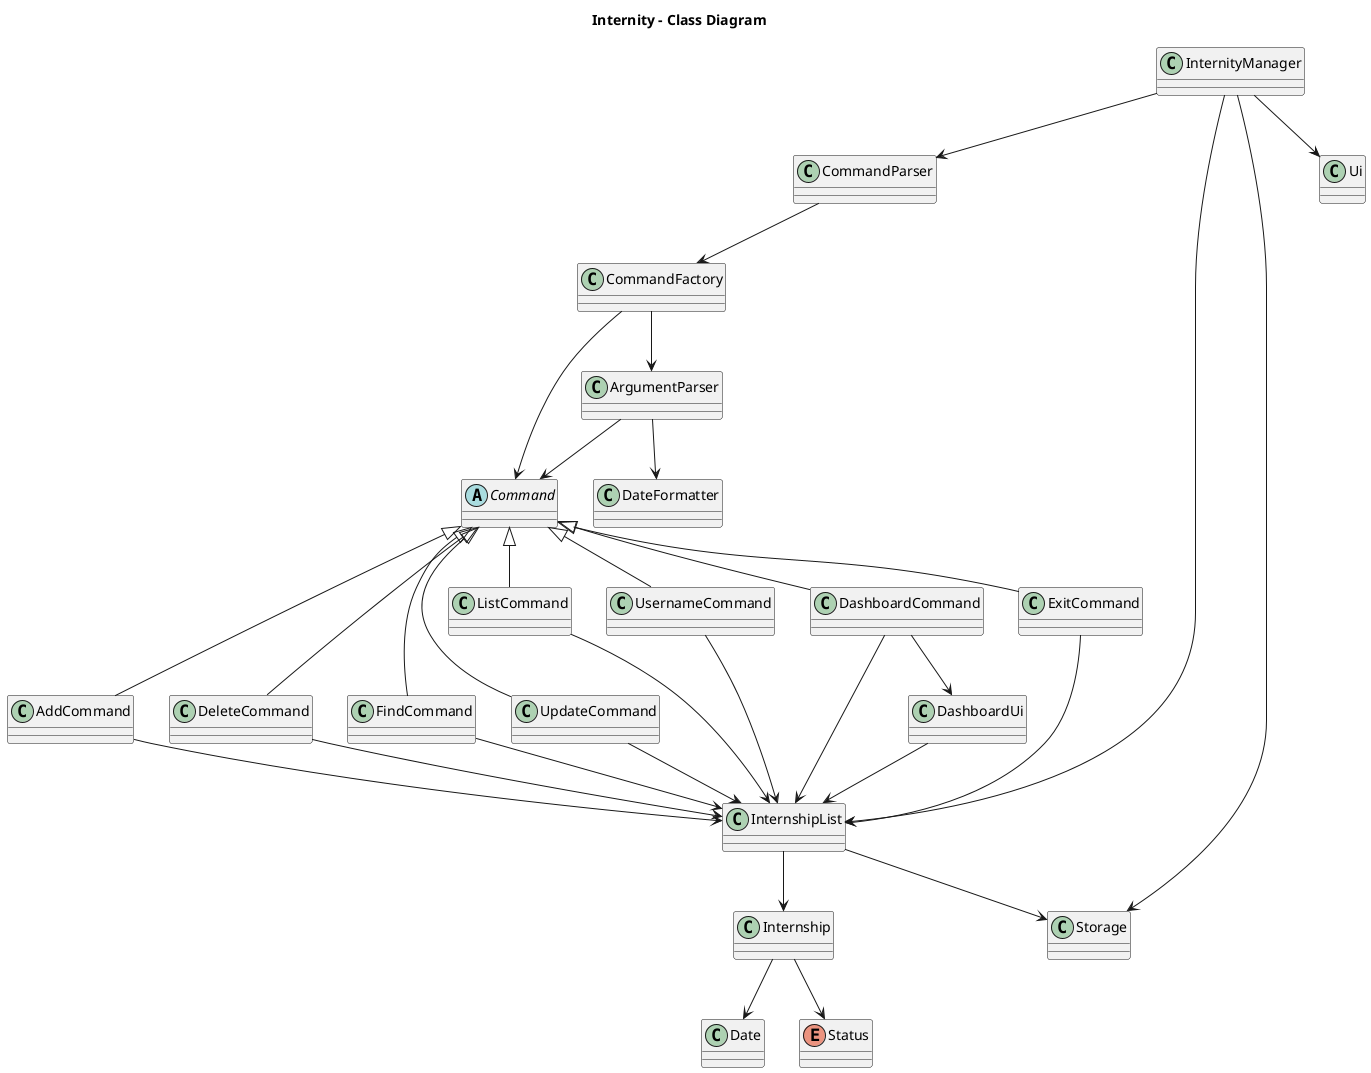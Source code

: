 @startuml@startuml
title Internity - Class Diagram

' === Core Controller ===
class InternityManager

' === Logic Layer ===
class CommandParser
class CommandFactory
abstract class Command
class AddCommand
class DeleteCommand
class FindCommand
class UpdateCommand
class ListCommand
class UsernameCommand
class DashboardCommand
class ExitCommand
class ArgumentParser

' === Model Layer ===
class InternshipList
class Internship
class Storage
class Date
enum Status

' === UI Layer ===
class Ui
class DashboardUi

' === Utilities ===
class DateFormatter

' === Relationships ===
InternityManager --> CommandParser
InternityManager --> InternshipList
InternityManager --> Storage
InternityManager --> Ui

CommandParser --> CommandFactory
CommandFactory --> ArgumentParser
CommandFactory --> Command
ArgumentParser --> Command

' Command hierarchy
Command <|-- AddCommand
Command <|-- DeleteCommand
Command <|-- FindCommand
Command <|-- UpdateCommand
Command <|-- ListCommand
Command <|-- UsernameCommand
Command <|-- DashboardCommand
Command <|-- ExitCommand

' All commands interact with InternshipList
AddCommand --> InternshipList
DeleteCommand --> InternshipList
FindCommand --> InternshipList
UpdateCommand --> InternshipList
ListCommand --> InternshipList
UsernameCommand --> InternshipList
DashboardCommand --> InternshipList
ExitCommand --> InternshipList

' Dashboard uses DashboardUi
DashboardCommand --> DashboardUi

' InternshipList relationships
InternshipList --> Storage
InternshipList --> Internship
Internship --> Date
Internship --> Status
DashboardUi --> InternshipList

' ArgumentParser uses DateFormatter
ArgumentParser --> DateFormatter

@enduml
